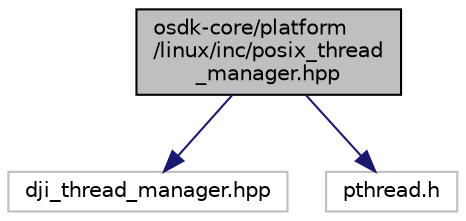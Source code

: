digraph "osdk-core/platform/linux/inc/posix_thread_manager.hpp"
{
 // INTERACTIVE_SVG=YES
 // LATEX_PDF_SIZE
  edge [fontname="Helvetica",fontsize="10",labelfontname="Helvetica",labelfontsize="10"];
  node [fontname="Helvetica",fontsize="10",shape=record];
  Node1 [label="osdk-core/platform\l/linux/inc/posix_thread\l_manager.hpp",height=0.2,width=0.4,color="black", fillcolor="grey75", style="filled", fontcolor="black",tooltip="Thread safety and data protection for DJI Onboard SDK on linux platforms."];
  Node1 -> Node2 [color="midnightblue",fontsize="10",style="solid",fontname="Helvetica"];
  Node2 [label="dji_thread_manager.hpp",height=0.2,width=0.4,color="grey75", fillcolor="white", style="filled",tooltip=" "];
  Node1 -> Node3 [color="midnightblue",fontsize="10",style="solid",fontname="Helvetica"];
  Node3 [label="pthread.h",height=0.2,width=0.4,color="grey75", fillcolor="white", style="filled",tooltip=" "];
}
